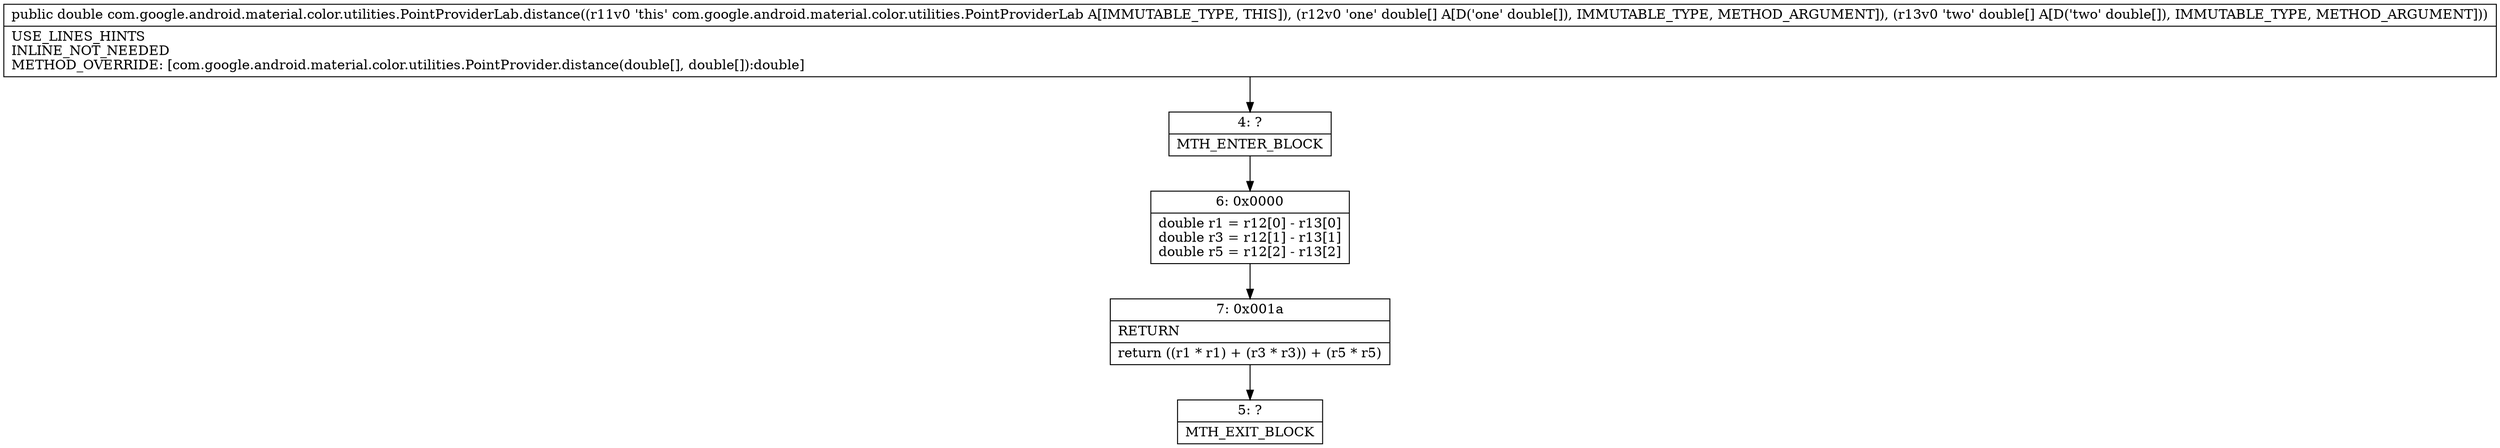 digraph "CFG forcom.google.android.material.color.utilities.PointProviderLab.distance([D[D)D" {
Node_4 [shape=record,label="{4\:\ ?|MTH_ENTER_BLOCK\l}"];
Node_6 [shape=record,label="{6\:\ 0x0000|double r1 = r12[0] \- r13[0]\ldouble r3 = r12[1] \- r13[1]\ldouble r5 = r12[2] \- r13[2]\l}"];
Node_7 [shape=record,label="{7\:\ 0x001a|RETURN\l|return ((r1 * r1) + (r3 * r3)) + (r5 * r5)\l}"];
Node_5 [shape=record,label="{5\:\ ?|MTH_EXIT_BLOCK\l}"];
MethodNode[shape=record,label="{public double com.google.android.material.color.utilities.PointProviderLab.distance((r11v0 'this' com.google.android.material.color.utilities.PointProviderLab A[IMMUTABLE_TYPE, THIS]), (r12v0 'one' double[] A[D('one' double[]), IMMUTABLE_TYPE, METHOD_ARGUMENT]), (r13v0 'two' double[] A[D('two' double[]), IMMUTABLE_TYPE, METHOD_ARGUMENT]))  | USE_LINES_HINTS\lINLINE_NOT_NEEDED\lMETHOD_OVERRIDE: [com.google.android.material.color.utilities.PointProvider.distance(double[], double[]):double]\l}"];
MethodNode -> Node_4;Node_4 -> Node_6;
Node_6 -> Node_7;
Node_7 -> Node_5;
}

